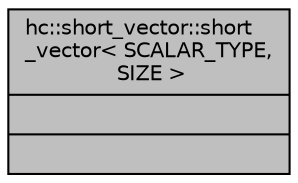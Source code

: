 digraph "hc::short_vector::short_vector&lt; SCALAR_TYPE, SIZE &gt;"
{
  edge [fontname="Helvetica",fontsize="10",labelfontname="Helvetica",labelfontsize="10"];
  node [fontname="Helvetica",fontsize="10",shape=record];
  Node1 [label="{hc::short_vector::short\l_vector\< SCALAR_TYPE,\l SIZE \>\n||}",height=0.2,width=0.4,color="black", fillcolor="grey75", style="filled", fontcolor="black"];
}
